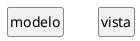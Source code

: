 @startuml
class "modelo" as model
class "vista" as view 


hide empty members   
hide circle
skinparam classAttributeIconSize 0
@enduml